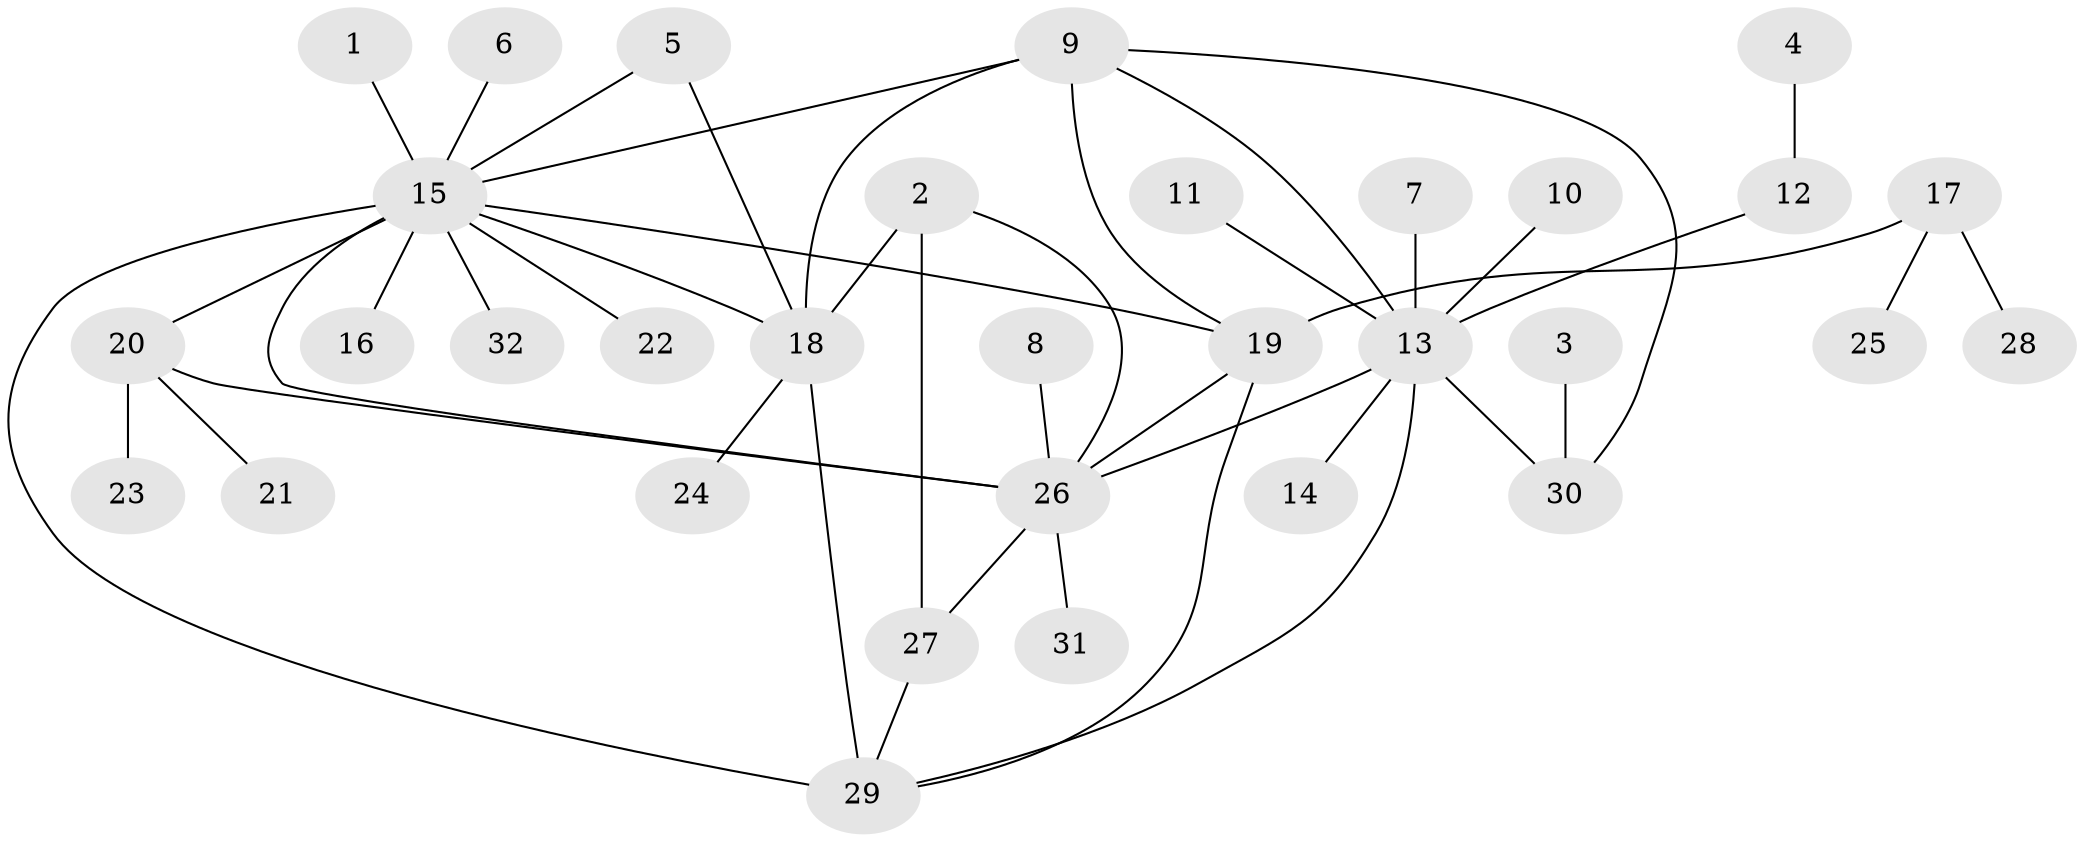 // original degree distribution, {3: 0.07936507936507936, 4: 0.06349206349206349, 8: 0.015873015873015872, 7: 0.031746031746031744, 9: 0.031746031746031744, 5: 0.031746031746031744, 6: 0.031746031746031744, 10: 0.015873015873015872, 1: 0.5238095238095238, 2: 0.1746031746031746}
// Generated by graph-tools (version 1.1) at 2025/26/03/09/25 03:26:35]
// undirected, 32 vertices, 44 edges
graph export_dot {
graph [start="1"]
  node [color=gray90,style=filled];
  1;
  2;
  3;
  4;
  5;
  6;
  7;
  8;
  9;
  10;
  11;
  12;
  13;
  14;
  15;
  16;
  17;
  18;
  19;
  20;
  21;
  22;
  23;
  24;
  25;
  26;
  27;
  28;
  29;
  30;
  31;
  32;
  1 -- 15 [weight=1.0];
  2 -- 18 [weight=1.0];
  2 -- 26 [weight=1.0];
  2 -- 27 [weight=1.0];
  3 -- 30 [weight=1.0];
  4 -- 12 [weight=1.0];
  5 -- 15 [weight=1.0];
  5 -- 18 [weight=1.0];
  6 -- 15 [weight=1.0];
  7 -- 13 [weight=1.0];
  8 -- 26 [weight=1.0];
  9 -- 13 [weight=1.0];
  9 -- 15 [weight=1.0];
  9 -- 18 [weight=1.0];
  9 -- 19 [weight=1.0];
  9 -- 30 [weight=1.0];
  10 -- 13 [weight=1.0];
  11 -- 13 [weight=1.0];
  12 -- 13 [weight=1.0];
  13 -- 14 [weight=1.0];
  13 -- 26 [weight=1.0];
  13 -- 29 [weight=1.0];
  13 -- 30 [weight=1.0];
  15 -- 16 [weight=1.0];
  15 -- 18 [weight=1.0];
  15 -- 19 [weight=1.0];
  15 -- 20 [weight=1.0];
  15 -- 22 [weight=1.0];
  15 -- 26 [weight=1.0];
  15 -- 29 [weight=3.0];
  15 -- 32 [weight=1.0];
  17 -- 19 [weight=2.0];
  17 -- 25 [weight=1.0];
  17 -- 28 [weight=1.0];
  18 -- 24 [weight=1.0];
  18 -- 29 [weight=1.0];
  19 -- 26 [weight=1.0];
  19 -- 29 [weight=2.0];
  20 -- 21 [weight=1.0];
  20 -- 23 [weight=1.0];
  20 -- 26 [weight=1.0];
  26 -- 27 [weight=1.0];
  26 -- 31 [weight=1.0];
  27 -- 29 [weight=1.0];
}
